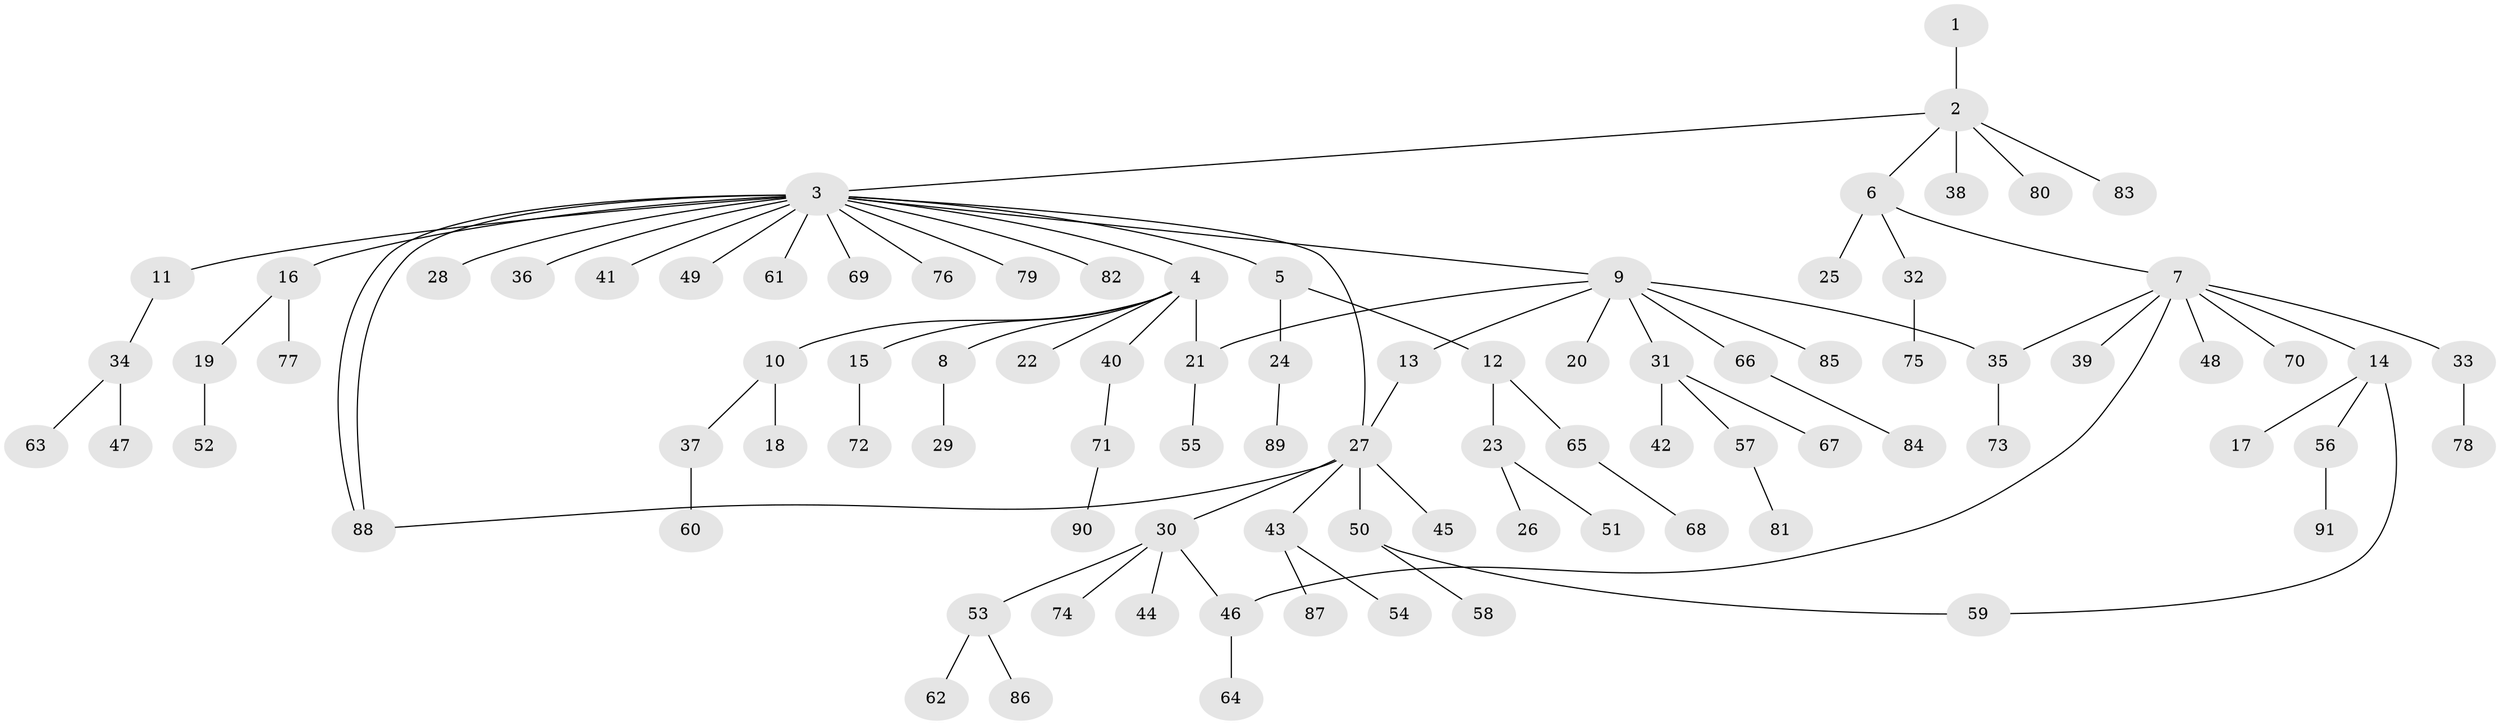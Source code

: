 // Generated by graph-tools (version 1.1) at 2025/01/03/09/25 03:01:38]
// undirected, 91 vertices, 97 edges
graph export_dot {
graph [start="1"]
  node [color=gray90,style=filled];
  1;
  2;
  3;
  4;
  5;
  6;
  7;
  8;
  9;
  10;
  11;
  12;
  13;
  14;
  15;
  16;
  17;
  18;
  19;
  20;
  21;
  22;
  23;
  24;
  25;
  26;
  27;
  28;
  29;
  30;
  31;
  32;
  33;
  34;
  35;
  36;
  37;
  38;
  39;
  40;
  41;
  42;
  43;
  44;
  45;
  46;
  47;
  48;
  49;
  50;
  51;
  52;
  53;
  54;
  55;
  56;
  57;
  58;
  59;
  60;
  61;
  62;
  63;
  64;
  65;
  66;
  67;
  68;
  69;
  70;
  71;
  72;
  73;
  74;
  75;
  76;
  77;
  78;
  79;
  80;
  81;
  82;
  83;
  84;
  85;
  86;
  87;
  88;
  89;
  90;
  91;
  1 -- 2;
  2 -- 3;
  2 -- 6;
  2 -- 38;
  2 -- 80;
  2 -- 83;
  3 -- 4;
  3 -- 5;
  3 -- 9;
  3 -- 11;
  3 -- 16;
  3 -- 27;
  3 -- 28;
  3 -- 36;
  3 -- 41;
  3 -- 49;
  3 -- 61;
  3 -- 69;
  3 -- 76;
  3 -- 79;
  3 -- 82;
  3 -- 88;
  3 -- 88;
  4 -- 8;
  4 -- 10;
  4 -- 15;
  4 -- 21;
  4 -- 22;
  4 -- 40;
  5 -- 12;
  5 -- 24;
  6 -- 7;
  6 -- 25;
  6 -- 32;
  7 -- 14;
  7 -- 33;
  7 -- 35;
  7 -- 39;
  7 -- 46;
  7 -- 48;
  7 -- 70;
  8 -- 29;
  9 -- 13;
  9 -- 20;
  9 -- 21;
  9 -- 31;
  9 -- 35;
  9 -- 66;
  9 -- 85;
  10 -- 18;
  10 -- 37;
  11 -- 34;
  12 -- 23;
  12 -- 65;
  13 -- 27;
  14 -- 17;
  14 -- 56;
  14 -- 59;
  15 -- 72;
  16 -- 19;
  16 -- 77;
  19 -- 52;
  21 -- 55;
  23 -- 26;
  23 -- 51;
  24 -- 89;
  27 -- 30;
  27 -- 43;
  27 -- 45;
  27 -- 50;
  27 -- 88;
  30 -- 44;
  30 -- 46;
  30 -- 53;
  30 -- 74;
  31 -- 42;
  31 -- 57;
  31 -- 67;
  32 -- 75;
  33 -- 78;
  34 -- 47;
  34 -- 63;
  35 -- 73;
  37 -- 60;
  40 -- 71;
  43 -- 54;
  43 -- 87;
  46 -- 64;
  50 -- 58;
  50 -- 59;
  53 -- 62;
  53 -- 86;
  56 -- 91;
  57 -- 81;
  65 -- 68;
  66 -- 84;
  71 -- 90;
}
